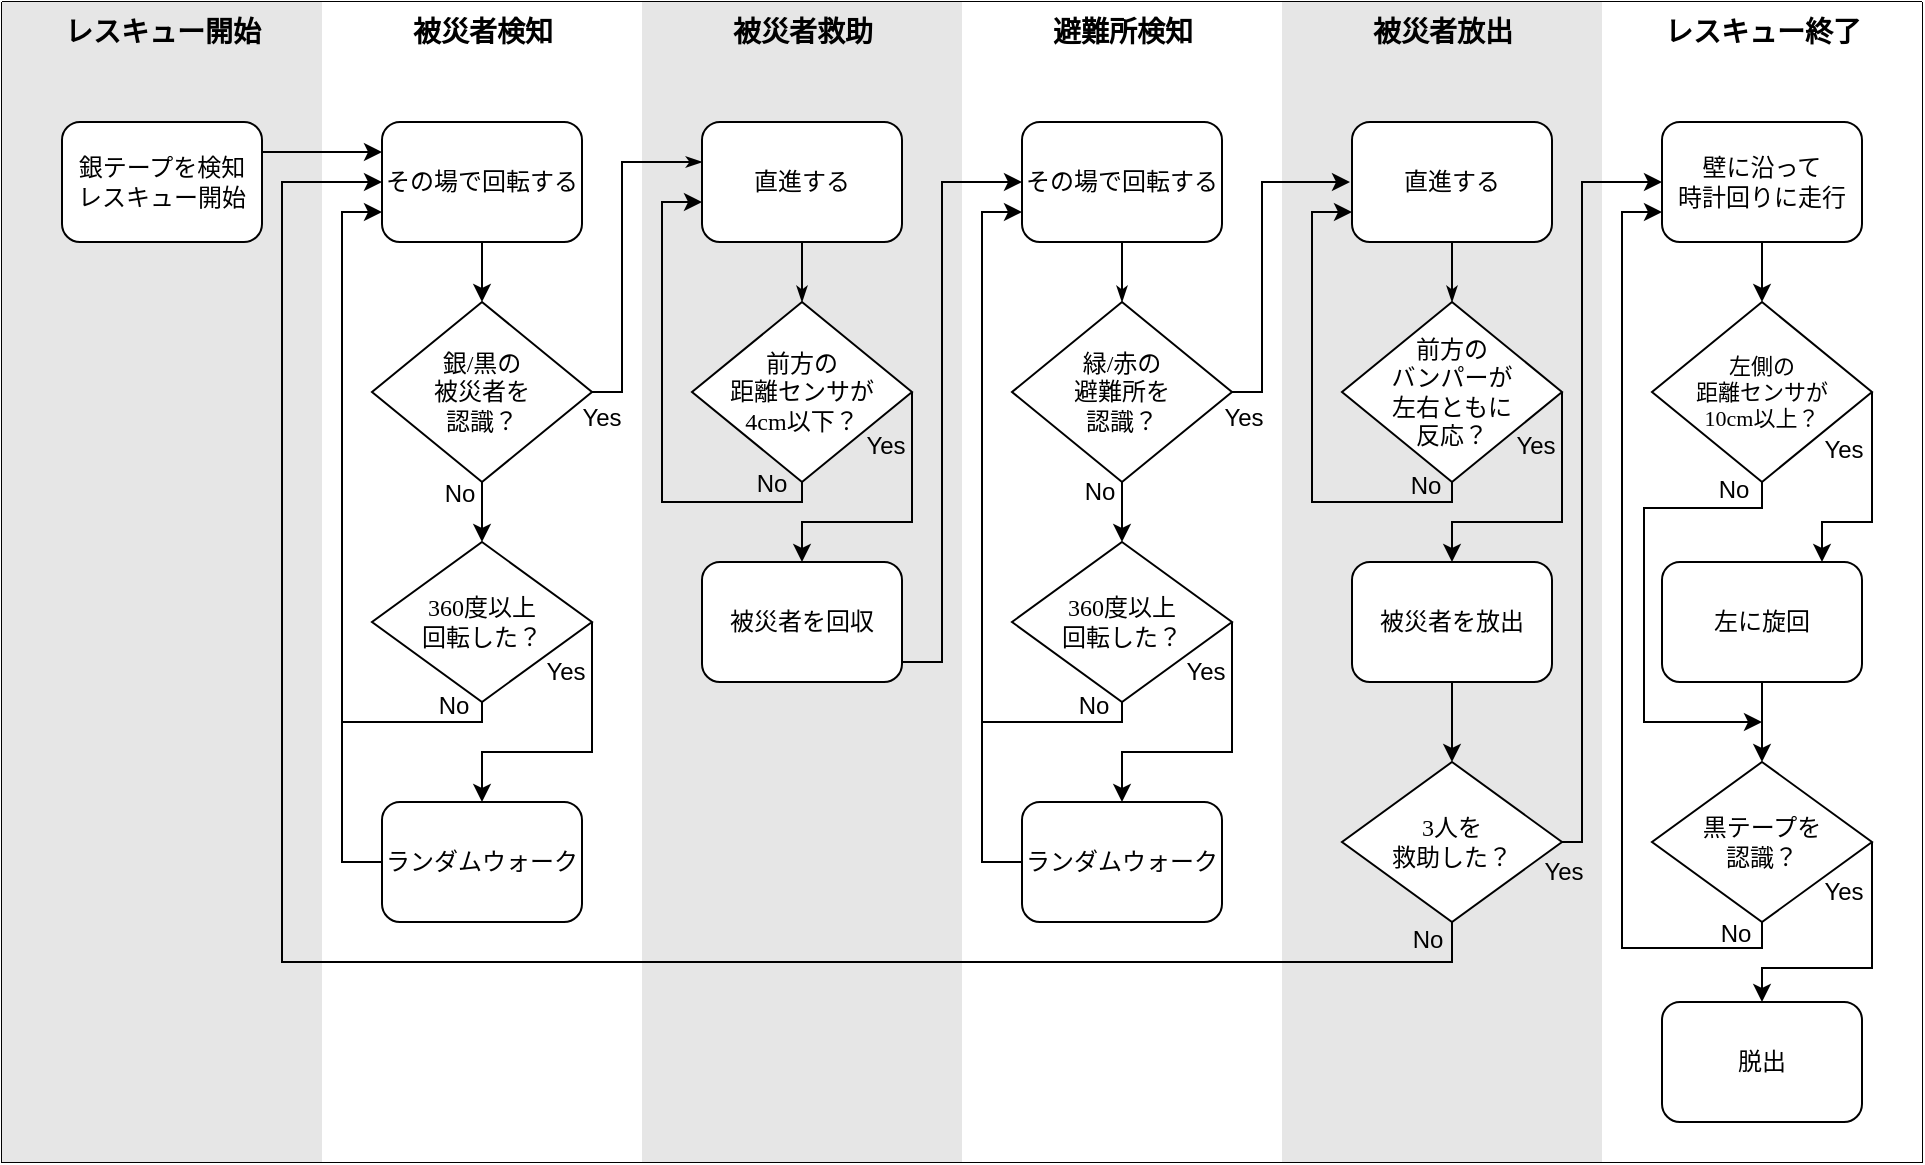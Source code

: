 <mxfile version="26.1.1">
  <diagram name="Page-1" id="74e2e168-ea6b-b213-b513-2b3c1d86103e">
    <mxGraphModel dx="1323" dy="743" grid="1" gridSize="10" guides="1" tooltips="1" connect="1" arrows="1" fold="1" page="1" pageScale="1" pageWidth="1100" pageHeight="850" background="none" math="0" shadow="0">
      <root>
        <mxCell id="0" />
        <mxCell id="1" parent="0" />
        <mxCell id="77e6c97f196da883-1" value="" style="swimlane;html=1;childLayout=stackLayout;startSize=0;rounded=0;shadow=0;labelBackgroundColor=none;strokeWidth=1;fontFamily=Verdana;fontSize=12;align=center;" parent="1" vertex="1">
          <mxGeometry x="80" y="27" width="960" height="580" as="geometry" />
        </mxCell>
        <mxCell id="77e6c97f196da883-2" value="&lt;font&gt;レスキュー開始&lt;/font&gt;" style="swimlane;html=1;startSize=30;fillColor=light-dark(#e6e6e6, #161616);swimlaneFillColor=#E6E6E6;strokeColor=none;fontSize=14;" parent="77e6c97f196da883-1" vertex="1">
          <mxGeometry width="160" height="580" as="geometry" />
        </mxCell>
        <mxCell id="77e6c97f196da883-8" value="銀テープを検知&lt;div&gt;レスキュー開始&lt;/div&gt;" style="rounded=1;whiteSpace=wrap;html=1;shadow=0;labelBackgroundColor=none;strokeWidth=1;fontFamily=Verdana;fontSize=12;align=center;" parent="77e6c97f196da883-2" vertex="1">
          <mxGeometry x="30" y="60" width="100" height="60" as="geometry" />
        </mxCell>
        <mxCell id="77e6c97f196da883-3" value="被災者検知" style="swimlane;html=1;startSize=30;fillColor=light-dark(#ffffff, #ededed);strokeColor=none;swimlaneFillColor=default;fontSize=14;" parent="77e6c97f196da883-1" vertex="1">
          <mxGeometry x="160" width="160" height="580" as="geometry" />
        </mxCell>
        <mxCell id="77e6c97f196da883-11" value="その場で回転する" style="rounded=1;whiteSpace=wrap;html=1;shadow=0;labelBackgroundColor=none;strokeWidth=1;fontFamily=Verdana;fontSize=12;align=center;" parent="77e6c97f196da883-3" vertex="1">
          <mxGeometry x="30" y="60" width="100" height="60" as="geometry" />
        </mxCell>
        <mxCell id="B2lhPkykwKd8bdaqU0oP-4" style="edgeStyle=orthogonalEdgeStyle;rounded=0;orthogonalLoop=1;jettySize=auto;html=1;exitX=0.5;exitY=1;exitDx=0;exitDy=0;entryX=0.5;entryY=0;entryDx=0;entryDy=0;fontSize=12;" parent="77e6c97f196da883-3" source="77e6c97f196da883-13" target="B2lhPkykwKd8bdaqU0oP-3" edge="1">
          <mxGeometry relative="1" as="geometry" />
        </mxCell>
        <mxCell id="77e6c97f196da883-13" value="銀/黒の&lt;div&gt;被災者を&lt;div&gt;認識？&lt;/div&gt;&lt;/div&gt;" style="rhombus;whiteSpace=wrap;html=1;rounded=0;shadow=0;labelBackgroundColor=none;strokeWidth=1;fontFamily=Verdana;fontSize=12;align=center;" parent="77e6c97f196da883-3" vertex="1">
          <mxGeometry x="25" y="150" width="110" height="90" as="geometry" />
        </mxCell>
        <mxCell id="B2lhPkykwKd8bdaqU0oP-5" style="edgeStyle=orthogonalEdgeStyle;rounded=0;orthogonalLoop=1;jettySize=auto;html=1;exitX=0.5;exitY=1;exitDx=0;exitDy=0;entryX=0;entryY=0.75;entryDx=0;entryDy=0;fontSize=12;" parent="77e6c97f196da883-3" source="B2lhPkykwKd8bdaqU0oP-3" target="77e6c97f196da883-11" edge="1">
          <mxGeometry relative="1" as="geometry">
            <Array as="points">
              <mxPoint x="80" y="360" />
              <mxPoint x="10" y="360" />
              <mxPoint x="10" y="105" />
            </Array>
          </mxGeometry>
        </mxCell>
        <mxCell id="B2lhPkykwKd8bdaqU0oP-15" style="edgeStyle=orthogonalEdgeStyle;rounded=0;orthogonalLoop=1;jettySize=auto;html=1;exitX=1;exitY=0.5;exitDx=0;exitDy=0;entryX=0.5;entryY=0;entryDx=0;entryDy=0;fontSize=12;" parent="77e6c97f196da883-3" source="B2lhPkykwKd8bdaqU0oP-3" target="B2lhPkykwKd8bdaqU0oP-14" edge="1">
          <mxGeometry relative="1" as="geometry">
            <Array as="points">
              <mxPoint x="135" y="375" />
              <mxPoint x="80" y="375" />
            </Array>
          </mxGeometry>
        </mxCell>
        <mxCell id="B2lhPkykwKd8bdaqU0oP-3" value="360度以上&lt;div&gt;回転した？&lt;/div&gt;" style="rhombus;whiteSpace=wrap;html=1;rounded=0;shadow=0;labelBackgroundColor=none;strokeWidth=1;fontFamily=Verdana;fontSize=12;align=center;" parent="77e6c97f196da883-3" vertex="1">
          <mxGeometry x="25" y="270" width="110" height="80" as="geometry" />
        </mxCell>
        <mxCell id="B2lhPkykwKd8bdaqU0oP-16" style="edgeStyle=orthogonalEdgeStyle;rounded=0;orthogonalLoop=1;jettySize=auto;html=1;exitX=0;exitY=0.5;exitDx=0;exitDy=0;endArrow=none;startFill=0;fontSize=12;" parent="77e6c97f196da883-3" source="B2lhPkykwKd8bdaqU0oP-14" edge="1">
          <mxGeometry relative="1" as="geometry">
            <mxPoint x="10.0" y="360.0" as="targetPoint" />
          </mxGeometry>
        </mxCell>
        <mxCell id="B2lhPkykwKd8bdaqU0oP-14" value="ランダムウォーク" style="rounded=1;whiteSpace=wrap;html=1;shadow=0;labelBackgroundColor=none;strokeWidth=1;fontFamily=Verdana;fontSize=12;align=center;" parent="77e6c97f196da883-3" vertex="1">
          <mxGeometry x="30" y="400" width="100" height="60" as="geometry" />
        </mxCell>
        <mxCell id="9dK806lt8p8oUHWehfYK-4" value="No" style="text;html=1;align=center;verticalAlign=middle;whiteSpace=wrap;rounded=0;" vertex="1" parent="77e6c97f196da883-3">
          <mxGeometry x="49" y="241" width="40" height="10" as="geometry" />
        </mxCell>
        <mxCell id="9dK806lt8p8oUHWehfYK-7" value="Yes" style="text;html=1;align=center;verticalAlign=middle;whiteSpace=wrap;rounded=0;" vertex="1" parent="77e6c97f196da883-3">
          <mxGeometry x="120" y="203" width="40" height="10" as="geometry" />
        </mxCell>
        <mxCell id="9dK806lt8p8oUHWehfYK-8" value="No" style="text;html=1;align=center;verticalAlign=middle;whiteSpace=wrap;rounded=0;" vertex="1" parent="77e6c97f196da883-3">
          <mxGeometry x="46" y="347" width="40" height="10" as="geometry" />
        </mxCell>
        <mxCell id="9dK806lt8p8oUHWehfYK-9" value="Yes" style="text;html=1;align=center;verticalAlign=middle;whiteSpace=wrap;rounded=0;" vertex="1" parent="77e6c97f196da883-3">
          <mxGeometry x="102" y="330" width="40" height="10" as="geometry" />
        </mxCell>
        <mxCell id="9dK806lt8p8oUHWehfYK-1" value="" style="endArrow=classic;html=1;rounded=0;exitX=0.5;exitY=1;exitDx=0;exitDy=0;" edge="1" parent="77e6c97f196da883-3" source="77e6c97f196da883-11" target="77e6c97f196da883-13">
          <mxGeometry width="50" height="50" relative="1" as="geometry">
            <mxPoint x="80" y="123" as="sourcePoint" />
            <mxPoint x="200" y="163" as="targetPoint" />
          </mxGeometry>
        </mxCell>
        <mxCell id="77e6c97f196da883-4" value="被災者救助" style="swimlane;html=1;startSize=30;fillColor=light-dark(#e6e6e6, #161616);strokeColor=none;swimlaneFillColor=#E6E6E6;fontSize=14;" parent="77e6c97f196da883-1" vertex="1">
          <mxGeometry x="320" width="160" height="580" as="geometry" />
        </mxCell>
        <mxCell id="B2lhPkykwKd8bdaqU0oP-13" style="edgeStyle=orthogonalEdgeStyle;rounded=0;orthogonalLoop=1;jettySize=auto;html=1;exitX=1;exitY=0.5;exitDx=0;exitDy=0;entryX=0.5;entryY=0;entryDx=0;entryDy=0;fontSize=12;" parent="77e6c97f196da883-4" source="B2lhPkykwKd8bdaqU0oP-8" target="B2lhPkykwKd8bdaqU0oP-12" edge="1">
          <mxGeometry relative="1" as="geometry">
            <mxPoint x="130.148" y="300" as="targetPoint" />
            <Array as="points">
              <mxPoint x="135" y="260" />
              <mxPoint x="80" y="260" />
            </Array>
          </mxGeometry>
        </mxCell>
        <mxCell id="77e6c97f196da883-15" value="直進する" style="rounded=1;whiteSpace=wrap;html=1;shadow=0;labelBackgroundColor=none;strokeWidth=1;fontFamily=Verdana;fontSize=12;align=center;" parent="77e6c97f196da883-4" vertex="1">
          <mxGeometry x="30" y="60" width="100" height="60" as="geometry" />
        </mxCell>
        <mxCell id="B2lhPkykwKd8bdaqU0oP-7" style="edgeStyle=orthogonalEdgeStyle;rounded=1;html=1;labelBackgroundColor=none;startArrow=none;startFill=0;startSize=5;endArrow=classicThin;endFill=1;endSize=5;jettySize=auto;orthogonalLoop=1;strokeWidth=1;fontFamily=Verdana;fontSize=12;exitX=0.5;exitY=1;exitDx=0;exitDy=0;entryX=0.5;entryY=0;entryDx=0;entryDy=0;" parent="77e6c97f196da883-4" target="B2lhPkykwKd8bdaqU0oP-8" edge="1">
          <mxGeometry relative="1" as="geometry">
            <mxPoint x="80" y="120" as="sourcePoint" />
            <mxPoint x="80" y="210" as="targetPoint" />
          </mxGeometry>
        </mxCell>
        <mxCell id="B2lhPkykwKd8bdaqU0oP-11" style="edgeStyle=orthogonalEdgeStyle;rounded=0;orthogonalLoop=1;jettySize=auto;html=1;exitX=0.5;exitY=1;exitDx=0;exitDy=0;entryX=0;entryY=0.75;entryDx=0;entryDy=0;fontSize=12;" parent="77e6c97f196da883-4" edge="1">
          <mxGeometry relative="1" as="geometry">
            <mxPoint x="80" y="235" as="sourcePoint" />
            <mxPoint x="30" y="100" as="targetPoint" />
            <Array as="points">
              <mxPoint x="80" y="250" />
              <mxPoint x="10" y="250" />
              <mxPoint x="10" y="100" />
            </Array>
          </mxGeometry>
        </mxCell>
        <mxCell id="B2lhPkykwKd8bdaqU0oP-8" value="前方の&lt;div&gt;距離センサが&lt;div&gt;4cm以下？&lt;/div&gt;&lt;/div&gt;" style="rhombus;whiteSpace=wrap;html=1;rounded=0;shadow=0;labelBackgroundColor=none;strokeWidth=1;fontFamily=Verdana;fontSize=12;align=center;" parent="77e6c97f196da883-4" vertex="1">
          <mxGeometry x="25" y="150" width="110" height="90" as="geometry" />
        </mxCell>
        <mxCell id="77e6c97f196da883-33" style="edgeStyle=orthogonalEdgeStyle;rounded=0;html=1;labelBackgroundColor=none;startArrow=none;startFill=0;startSize=5;endArrow=classicThin;endFill=1;endSize=5;jettySize=auto;orthogonalLoop=1;strokeWidth=1;fontFamily=Verdana;fontSize=12;entryX=0;entryY=0.5;entryDx=0;entryDy=0;exitX=1;exitY=0.5;exitDx=0;exitDy=0;curved=0;" parent="77e6c97f196da883-4" source="77e6c97f196da883-13" edge="1">
          <mxGeometry relative="1" as="geometry">
            <mxPoint x="-25" y="190" as="sourcePoint" />
            <mxPoint x="30" y="80" as="targetPoint" />
            <Array as="points">
              <mxPoint x="-10" y="195" />
              <mxPoint x="-10" y="80" />
            </Array>
          </mxGeometry>
        </mxCell>
        <mxCell id="B2lhPkykwKd8bdaqU0oP-12" value="被災者を回収" style="rounded=1;whiteSpace=wrap;html=1;shadow=0;labelBackgroundColor=none;strokeWidth=1;fontFamily=Verdana;fontSize=12;align=center;" parent="77e6c97f196da883-4" vertex="1">
          <mxGeometry x="30" y="280" width="100" height="60" as="geometry" />
        </mxCell>
        <mxCell id="9dK806lt8p8oUHWehfYK-10" value="No" style="text;html=1;align=center;verticalAlign=middle;whiteSpace=wrap;rounded=0;" vertex="1" parent="77e6c97f196da883-4">
          <mxGeometry x="45" y="236" width="40" height="10" as="geometry" />
        </mxCell>
        <mxCell id="9dK806lt8p8oUHWehfYK-11" value="Yes" style="text;html=1;align=center;verticalAlign=middle;whiteSpace=wrap;rounded=0;" vertex="1" parent="77e6c97f196da883-4">
          <mxGeometry x="102" y="217" width="40" height="10" as="geometry" />
        </mxCell>
        <mxCell id="77e6c97f196da883-5" value="避難所検知" style="swimlane;html=1;startSize=30;fillColor=light-dark(#ffffff, #ededed);strokeColor=none;swimlaneFillColor=default;fontSize=14;" parent="77e6c97f196da883-1" vertex="1">
          <mxGeometry x="480" width="160" height="580" as="geometry" />
        </mxCell>
        <mxCell id="77e6c97f196da883-35" style="edgeStyle=orthogonalEdgeStyle;rounded=1;html=1;labelBackgroundColor=none;startArrow=none;startFill=0;startSize=5;endArrow=classicThin;endFill=1;endSize=5;jettySize=auto;orthogonalLoop=1;strokeWidth=1;fontFamily=Verdana;fontSize=8" parent="77e6c97f196da883-5" edge="1">
          <mxGeometry relative="1" as="geometry">
            <mxPoint x="80" y="380.0" as="sourcePoint" />
          </mxGeometry>
        </mxCell>
        <mxCell id="B2lhPkykwKd8bdaqU0oP-17" value="その場で回転する" style="rounded=1;whiteSpace=wrap;html=1;shadow=0;labelBackgroundColor=none;strokeWidth=1;fontFamily=Verdana;fontSize=12;align=center;" parent="77e6c97f196da883-5" vertex="1">
          <mxGeometry x="30" y="60" width="100" height="60" as="geometry" />
        </mxCell>
        <mxCell id="B2lhPkykwKd8bdaqU0oP-18" style="edgeStyle=orthogonalEdgeStyle;rounded=1;html=1;labelBackgroundColor=none;startArrow=none;startFill=0;startSize=5;endArrow=classicThin;endFill=1;endSize=5;jettySize=auto;orthogonalLoop=1;strokeWidth=1;fontFamily=Verdana;fontSize=12;exitX=0.5;exitY=1;exitDx=0;exitDy=0;entryX=0.5;entryY=0;entryDx=0;entryDy=0;" parent="77e6c97f196da883-5" source="B2lhPkykwKd8bdaqU0oP-17" target="B2lhPkykwKd8bdaqU0oP-20" edge="1">
          <mxGeometry relative="1" as="geometry">
            <mxPoint x="-40" y="185" as="sourcePoint" />
            <mxPoint x="80" y="210" as="targetPoint" />
          </mxGeometry>
        </mxCell>
        <mxCell id="B2lhPkykwKd8bdaqU0oP-19" style="edgeStyle=orthogonalEdgeStyle;rounded=0;orthogonalLoop=1;jettySize=auto;html=1;exitX=0.5;exitY=1;exitDx=0;exitDy=0;entryX=0.5;entryY=0;entryDx=0;entryDy=0;fontSize=12;" parent="77e6c97f196da883-5" source="B2lhPkykwKd8bdaqU0oP-20" target="B2lhPkykwKd8bdaqU0oP-23" edge="1">
          <mxGeometry relative="1" as="geometry" />
        </mxCell>
        <mxCell id="B2lhPkykwKd8bdaqU0oP-20" value="緑/赤の&lt;div&gt;避難所を&lt;/div&gt;&lt;div&gt;認識？&lt;/div&gt;" style="rhombus;whiteSpace=wrap;html=1;rounded=0;shadow=0;labelBackgroundColor=none;strokeWidth=1;fontFamily=Verdana;fontSize=12;align=center;" parent="77e6c97f196da883-5" vertex="1">
          <mxGeometry x="25" y="150" width="110" height="90" as="geometry" />
        </mxCell>
        <mxCell id="B2lhPkykwKd8bdaqU0oP-21" style="edgeStyle=orthogonalEdgeStyle;rounded=0;orthogonalLoop=1;jettySize=auto;html=1;exitX=0.5;exitY=1;exitDx=0;exitDy=0;entryX=0;entryY=0.75;entryDx=0;entryDy=0;fontSize=12;" parent="77e6c97f196da883-5" source="B2lhPkykwKd8bdaqU0oP-23" target="B2lhPkykwKd8bdaqU0oP-17" edge="1">
          <mxGeometry relative="1" as="geometry">
            <Array as="points">
              <mxPoint x="80" y="360" />
              <mxPoint x="10" y="360" />
              <mxPoint x="10" y="105" />
            </Array>
          </mxGeometry>
        </mxCell>
        <mxCell id="B2lhPkykwKd8bdaqU0oP-22" style="edgeStyle=orthogonalEdgeStyle;rounded=0;orthogonalLoop=1;jettySize=auto;html=1;exitX=1;exitY=0.5;exitDx=0;exitDy=0;entryX=0.5;entryY=0;entryDx=0;entryDy=0;fontSize=12;" parent="77e6c97f196da883-5" source="B2lhPkykwKd8bdaqU0oP-23" target="B2lhPkykwKd8bdaqU0oP-25" edge="1">
          <mxGeometry relative="1" as="geometry">
            <Array as="points">
              <mxPoint x="135" y="375" />
              <mxPoint x="80" y="375" />
            </Array>
          </mxGeometry>
        </mxCell>
        <mxCell id="B2lhPkykwKd8bdaqU0oP-23" value="360度以上&lt;div&gt;回転した？&lt;/div&gt;" style="rhombus;whiteSpace=wrap;html=1;rounded=0;shadow=0;labelBackgroundColor=none;strokeWidth=1;fontFamily=Verdana;fontSize=12;align=center;" parent="77e6c97f196da883-5" vertex="1">
          <mxGeometry x="25" y="270" width="110" height="80" as="geometry" />
        </mxCell>
        <mxCell id="B2lhPkykwKd8bdaqU0oP-24" style="edgeStyle=orthogonalEdgeStyle;rounded=0;orthogonalLoop=1;jettySize=auto;html=1;exitX=0;exitY=0.5;exitDx=0;exitDy=0;endArrow=none;startFill=0;fontSize=12;" parent="77e6c97f196da883-5" source="B2lhPkykwKd8bdaqU0oP-25" edge="1">
          <mxGeometry relative="1" as="geometry">
            <mxPoint x="10.0" y="360.0" as="targetPoint" />
          </mxGeometry>
        </mxCell>
        <mxCell id="B2lhPkykwKd8bdaqU0oP-25" value="ランダムウォーク" style="rounded=1;whiteSpace=wrap;html=1;shadow=0;labelBackgroundColor=none;strokeWidth=1;fontFamily=Verdana;fontSize=12;align=center;" parent="77e6c97f196da883-5" vertex="1">
          <mxGeometry x="30" y="400" width="100" height="60" as="geometry" />
        </mxCell>
        <mxCell id="9dK806lt8p8oUHWehfYK-12" value="No" style="text;html=1;align=center;verticalAlign=middle;whiteSpace=wrap;rounded=0;" vertex="1" parent="77e6c97f196da883-5">
          <mxGeometry x="46" y="347" width="40" height="10" as="geometry" />
        </mxCell>
        <mxCell id="9dK806lt8p8oUHWehfYK-13" value="Yes" style="text;html=1;align=center;verticalAlign=middle;whiteSpace=wrap;rounded=0;" vertex="1" parent="77e6c97f196da883-5">
          <mxGeometry x="102" y="330" width="40" height="10" as="geometry" />
        </mxCell>
        <mxCell id="9dK806lt8p8oUHWehfYK-14" value="No" style="text;html=1;align=center;verticalAlign=middle;whiteSpace=wrap;rounded=0;" vertex="1" parent="77e6c97f196da883-5">
          <mxGeometry x="49" y="240" width="40" height="10" as="geometry" />
        </mxCell>
        <mxCell id="9dK806lt8p8oUHWehfYK-15" value="Yes" style="text;html=1;align=center;verticalAlign=middle;whiteSpace=wrap;rounded=0;" vertex="1" parent="77e6c97f196da883-5">
          <mxGeometry x="121" y="203" width="40" height="10" as="geometry" />
        </mxCell>
        <mxCell id="77e6c97f196da883-6" value="被災者放出" style="swimlane;html=1;startSize=30;fillColor=light-dark(#e6e6e6, #161616);strokeColor=none;swimlaneFillColor=#E6E6E6;fontSize=14;" parent="77e6c97f196da883-1" vertex="1">
          <mxGeometry x="640" width="160" height="580" as="geometry" />
        </mxCell>
        <mxCell id="B2lhPkykwKd8bdaqU0oP-28" style="edgeStyle=orthogonalEdgeStyle;rounded=0;orthogonalLoop=1;jettySize=auto;html=1;exitX=1;exitY=0.5;exitDx=0;exitDy=0;entryX=0.5;entryY=0;entryDx=0;entryDy=0;fontSize=12;" parent="77e6c97f196da883-6" source="B2lhPkykwKd8bdaqU0oP-31" target="B2lhPkykwKd8bdaqU0oP-32" edge="1">
          <mxGeometry relative="1" as="geometry">
            <mxPoint x="135.148" y="300" as="targetPoint" />
            <Array as="points">
              <mxPoint x="140" y="260" />
              <mxPoint x="85" y="260" />
            </Array>
          </mxGeometry>
        </mxCell>
        <mxCell id="B2lhPkykwKd8bdaqU0oP-29" value="直進する" style="rounded=1;whiteSpace=wrap;html=1;shadow=0;labelBackgroundColor=none;strokeWidth=1;fontFamily=Verdana;fontSize=12;align=center;" parent="77e6c97f196da883-6" vertex="1">
          <mxGeometry x="35" y="60" width="100" height="60" as="geometry" />
        </mxCell>
        <mxCell id="B2lhPkykwKd8bdaqU0oP-30" style="edgeStyle=orthogonalEdgeStyle;rounded=1;html=1;labelBackgroundColor=none;startArrow=none;startFill=0;startSize=5;endArrow=classicThin;endFill=1;endSize=5;jettySize=auto;orthogonalLoop=1;strokeWidth=1;fontFamily=Verdana;fontSize=12;exitX=0.5;exitY=1;exitDx=0;exitDy=0;entryX=0.5;entryY=0;entryDx=0;entryDy=0;" parent="77e6c97f196da883-6" target="B2lhPkykwKd8bdaqU0oP-31" edge="1">
          <mxGeometry relative="1" as="geometry">
            <mxPoint x="85" y="120" as="sourcePoint" />
            <mxPoint x="85" y="210" as="targetPoint" />
          </mxGeometry>
        </mxCell>
        <mxCell id="B2lhPkykwKd8bdaqU0oP-31" value="前方の&lt;div&gt;バンパーが&lt;div&gt;左右ともに&lt;/div&gt;&lt;div&gt;反応？&lt;/div&gt;&lt;/div&gt;" style="rhombus;whiteSpace=wrap;html=1;rounded=0;shadow=0;labelBackgroundColor=none;strokeWidth=1;fontFamily=Verdana;fontSize=12;align=center;" parent="77e6c97f196da883-6" vertex="1">
          <mxGeometry x="30" y="150" width="110" height="90" as="geometry" />
        </mxCell>
        <mxCell id="B2lhPkykwKd8bdaqU0oP-36" style="edgeStyle=orthogonalEdgeStyle;rounded=0;orthogonalLoop=1;jettySize=auto;html=1;exitX=0.5;exitY=1;exitDx=0;exitDy=0;entryX=0.5;entryY=0;entryDx=0;entryDy=0;fontSize=12;" parent="77e6c97f196da883-6" source="B2lhPkykwKd8bdaqU0oP-32" target="B2lhPkykwKd8bdaqU0oP-35" edge="1">
          <mxGeometry relative="1" as="geometry" />
        </mxCell>
        <mxCell id="B2lhPkykwKd8bdaqU0oP-32" value="被災者を放出" style="rounded=1;whiteSpace=wrap;html=1;shadow=0;labelBackgroundColor=none;strokeWidth=1;fontFamily=Verdana;fontSize=12;align=center;" parent="77e6c97f196da883-6" vertex="1">
          <mxGeometry x="35" y="280" width="100" height="60" as="geometry" />
        </mxCell>
        <mxCell id="B2lhPkykwKd8bdaqU0oP-33" style="edgeStyle=orthogonalEdgeStyle;rounded=0;orthogonalLoop=1;jettySize=auto;html=1;exitX=0.5;exitY=1;exitDx=0;exitDy=0;fontSize=12;entryX=0;entryY=0.75;entryDx=0;entryDy=0;" parent="77e6c97f196da883-6" source="B2lhPkykwKd8bdaqU0oP-31" target="B2lhPkykwKd8bdaqU0oP-29" edge="1">
          <mxGeometry relative="1" as="geometry">
            <Array as="points">
              <mxPoint x="85" y="250" />
              <mxPoint x="15" y="250" />
              <mxPoint x="15" y="105" />
            </Array>
            <mxPoint x="30" y="110" as="targetPoint" />
          </mxGeometry>
        </mxCell>
        <mxCell id="B2lhPkykwKd8bdaqU0oP-37" style="edgeStyle=orthogonalEdgeStyle;rounded=0;orthogonalLoop=1;jettySize=auto;html=1;exitX=0.5;exitY=1;exitDx=0;exitDy=0;fontSize=12;" parent="77e6c97f196da883-6" source="B2lhPkykwKd8bdaqU0oP-35" edge="1">
          <mxGeometry relative="1" as="geometry">
            <mxPoint x="-450" y="90.0" as="targetPoint" />
            <Array as="points">
              <mxPoint x="85" y="480" />
              <mxPoint x="-500" y="480" />
              <mxPoint x="-500" y="90" />
            </Array>
          </mxGeometry>
        </mxCell>
        <mxCell id="B2lhPkykwKd8bdaqU0oP-35" value="3人を&lt;div&gt;救助した？&lt;/div&gt;" style="rhombus;whiteSpace=wrap;html=1;rounded=0;shadow=0;labelBackgroundColor=none;strokeWidth=1;fontFamily=Verdana;fontSize=12;align=center;" parent="77e6c97f196da883-6" vertex="1">
          <mxGeometry x="30" y="380" width="110" height="80" as="geometry" />
        </mxCell>
        <mxCell id="9dK806lt8p8oUHWehfYK-16" value="No" style="text;html=1;align=center;verticalAlign=middle;whiteSpace=wrap;rounded=0;" vertex="1" parent="77e6c97f196da883-6">
          <mxGeometry x="52" y="237" width="40" height="10" as="geometry" />
        </mxCell>
        <mxCell id="9dK806lt8p8oUHWehfYK-17" value="Yes" style="text;html=1;align=center;verticalAlign=middle;whiteSpace=wrap;rounded=0;" vertex="1" parent="77e6c97f196da883-6">
          <mxGeometry x="107" y="217" width="40" height="10" as="geometry" />
        </mxCell>
        <mxCell id="9dK806lt8p8oUHWehfYK-22" value="No" style="text;html=1;align=center;verticalAlign=middle;whiteSpace=wrap;rounded=0;" vertex="1" parent="77e6c97f196da883-6">
          <mxGeometry x="53" y="464.41" width="40" height="10" as="geometry" />
        </mxCell>
        <mxCell id="9dK806lt8p8oUHWehfYK-23" value="Yes" style="text;html=1;align=center;verticalAlign=middle;whiteSpace=wrap;rounded=0;" vertex="1" parent="77e6c97f196da883-6">
          <mxGeometry x="121" y="430" width="40" height="10" as="geometry" />
        </mxCell>
        <mxCell id="77e6c97f196da883-7" value="レスキュー終了" style="swimlane;html=1;startSize=30;fillColor=light-dark(#ffffff, #ededed);strokeColor=none;swimlaneFillColor=default;fontSize=14;" parent="77e6c97f196da883-1" vertex="1">
          <mxGeometry x="800" width="160" height="580" as="geometry" />
        </mxCell>
        <mxCell id="B2lhPkykwKd8bdaqU0oP-41" style="edgeStyle=orthogonalEdgeStyle;rounded=0;orthogonalLoop=1;jettySize=auto;html=1;exitX=0.5;exitY=1;exitDx=0;exitDy=0;entryX=0.5;entryY=0;entryDx=0;entryDy=0;fontSize=12;" parent="77e6c97f196da883-7" source="B2lhPkykwKd8bdaqU0oP-38" target="B2lhPkykwKd8bdaqU0oP-40" edge="1">
          <mxGeometry relative="1" as="geometry" />
        </mxCell>
        <mxCell id="B2lhPkykwKd8bdaqU0oP-38" value="壁に沿って&lt;div&gt;時計回りに走行&lt;/div&gt;" style="rounded=1;whiteSpace=wrap;html=1;shadow=0;labelBackgroundColor=none;strokeWidth=1;fontFamily=Verdana;fontSize=12;align=center;" parent="77e6c97f196da883-7" vertex="1">
          <mxGeometry x="30" y="60" width="100" height="60" as="geometry" />
        </mxCell>
        <mxCell id="B2lhPkykwKd8bdaqU0oP-44" style="edgeStyle=orthogonalEdgeStyle;rounded=0;orthogonalLoop=1;jettySize=auto;html=1;exitX=1;exitY=0.5;exitDx=0;exitDy=0;fontSize=12;" parent="77e6c97f196da883-7" source="B2lhPkykwKd8bdaqU0oP-40" edge="1">
          <mxGeometry relative="1" as="geometry">
            <Array as="points">
              <mxPoint x="135" y="260" />
              <mxPoint x="110" y="260" />
            </Array>
            <mxPoint x="110" y="280" as="targetPoint" />
          </mxGeometry>
        </mxCell>
        <mxCell id="B2lhPkykwKd8bdaqU0oP-46" style="edgeStyle=orthogonalEdgeStyle;rounded=0;orthogonalLoop=1;jettySize=auto;html=1;exitX=0.5;exitY=1;exitDx=0;exitDy=0;fontSize=12;" parent="77e6c97f196da883-7" source="B2lhPkykwKd8bdaqU0oP-40" edge="1">
          <mxGeometry relative="1" as="geometry">
            <mxPoint x="80" y="360" as="targetPoint" />
            <mxPoint x="80" y="244.99" as="sourcePoint" />
            <Array as="points">
              <mxPoint x="80" y="253" />
              <mxPoint x="21" y="253" />
              <mxPoint x="21" y="360" />
            </Array>
          </mxGeometry>
        </mxCell>
        <mxCell id="B2lhPkykwKd8bdaqU0oP-40" value="左側の&lt;div&gt;距離センサ&lt;span style=&quot;background-color: transparent; color: light-dark(rgb(0, 0, 0), rgb(255, 255, 255));&quot;&gt;が&lt;/span&gt;&lt;div&gt;&lt;span style=&quot;background-color: transparent; color: light-dark(rgb(0, 0, 0), rgb(255, 255, 255));&quot;&gt;10cm以上？&lt;/span&gt;&lt;/div&gt;&lt;/div&gt;" style="rhombus;whiteSpace=wrap;html=1;rounded=0;shadow=0;labelBackgroundColor=none;strokeWidth=1;fontFamily=Verdana;fontSize=11;align=center;" parent="77e6c97f196da883-7" vertex="1">
          <mxGeometry x="25" y="150" width="110" height="90" as="geometry" />
        </mxCell>
        <mxCell id="B2lhPkykwKd8bdaqU0oP-42" value="黒テープを&lt;div&gt;認識？&lt;/div&gt;" style="rhombus;whiteSpace=wrap;html=1;rounded=0;shadow=0;labelBackgroundColor=none;strokeWidth=1;fontFamily=Verdana;fontSize=12;align=center;" parent="77e6c97f196da883-7" vertex="1">
          <mxGeometry x="25" y="380" width="110" height="80" as="geometry" />
        </mxCell>
        <mxCell id="B2lhPkykwKd8bdaqU0oP-45" style="edgeStyle=orthogonalEdgeStyle;rounded=0;orthogonalLoop=1;jettySize=auto;html=1;exitX=0.5;exitY=1;exitDx=0;exitDy=0;entryX=0.5;entryY=0;entryDx=0;entryDy=0;fontSize=12;" parent="77e6c97f196da883-7" source="B2lhPkykwKd8bdaqU0oP-43" target="B2lhPkykwKd8bdaqU0oP-42" edge="1">
          <mxGeometry relative="1" as="geometry" />
        </mxCell>
        <mxCell id="B2lhPkykwKd8bdaqU0oP-43" value="左に旋回" style="rounded=1;whiteSpace=wrap;html=1;shadow=0;labelBackgroundColor=none;strokeWidth=1;fontFamily=Verdana;fontSize=12;align=center;" parent="77e6c97f196da883-7" vertex="1">
          <mxGeometry x="30" y="280" width="100" height="60" as="geometry" />
        </mxCell>
        <mxCell id="B2lhPkykwKd8bdaqU0oP-48" value="脱出" style="rounded=1;whiteSpace=wrap;html=1;shadow=0;labelBackgroundColor=none;strokeWidth=1;fontFamily=Verdana;fontSize=12;align=center;" parent="77e6c97f196da883-7" vertex="1">
          <mxGeometry x="30" y="500" width="100" height="60" as="geometry" />
        </mxCell>
        <mxCell id="9dK806lt8p8oUHWehfYK-3" value="" style="endArrow=classic;html=1;rounded=0;entryX=0.5;entryY=0;entryDx=0;entryDy=0;exitX=1;exitY=0.5;exitDx=0;exitDy=0;" edge="1" parent="77e6c97f196da883-7" source="B2lhPkykwKd8bdaqU0oP-42" target="B2lhPkykwKd8bdaqU0oP-48">
          <mxGeometry width="50" height="50" relative="1" as="geometry">
            <mxPoint x="70" y="470" as="sourcePoint" />
            <mxPoint x="-180" y="300" as="targetPoint" />
            <Array as="points">
              <mxPoint x="135" y="483" />
              <mxPoint x="80" y="483" />
            </Array>
          </mxGeometry>
        </mxCell>
        <mxCell id="9dK806lt8p8oUHWehfYK-18" value="No" style="text;html=1;align=center;verticalAlign=middle;whiteSpace=wrap;rounded=0;" vertex="1" parent="77e6c97f196da883-7">
          <mxGeometry x="46" y="239" width="40" height="10" as="geometry" />
        </mxCell>
        <mxCell id="9dK806lt8p8oUHWehfYK-19" value="Yes" style="text;html=1;align=center;verticalAlign=middle;whiteSpace=wrap;rounded=0;" vertex="1" parent="77e6c97f196da883-7">
          <mxGeometry x="101" y="219" width="40" height="10" as="geometry" />
        </mxCell>
        <mxCell id="9dK806lt8p8oUHWehfYK-24" value="" style="endArrow=classic;html=1;rounded=0;exitX=0.5;exitY=1;exitDx=0;exitDy=0;entryX=0;entryY=0.75;entryDx=0;entryDy=0;" edge="1" parent="77e6c97f196da883-7" source="B2lhPkykwKd8bdaqU0oP-42" target="B2lhPkykwKd8bdaqU0oP-38">
          <mxGeometry width="50" height="50" relative="1" as="geometry">
            <mxPoint x="-50" y="373" as="sourcePoint" />
            <mxPoint x="10" y="93" as="targetPoint" />
            <Array as="points">
              <mxPoint x="80" y="473" />
              <mxPoint x="10" y="473" />
              <mxPoint x="10" y="105" />
            </Array>
          </mxGeometry>
        </mxCell>
        <mxCell id="9dK806lt8p8oUHWehfYK-25" value="No" style="text;html=1;align=center;verticalAlign=middle;whiteSpace=wrap;rounded=0;" vertex="1" parent="77e6c97f196da883-7">
          <mxGeometry x="47" y="461" width="40" height="10" as="geometry" />
        </mxCell>
        <mxCell id="9dK806lt8p8oUHWehfYK-26" value="Yes" style="text;html=1;align=center;verticalAlign=middle;whiteSpace=wrap;rounded=0;" vertex="1" parent="77e6c97f196da883-7">
          <mxGeometry x="101" y="440" width="40" height="10" as="geometry" />
        </mxCell>
        <mxCell id="B2lhPkykwKd8bdaqU0oP-6" style="edgeStyle=orthogonalEdgeStyle;rounded=0;orthogonalLoop=1;jettySize=auto;html=1;exitX=1;exitY=0.25;exitDx=0;exitDy=0;entryX=0;entryY=0.25;entryDx=0;entryDy=0;fontSize=12;" parent="77e6c97f196da883-1" source="77e6c97f196da883-8" target="77e6c97f196da883-11" edge="1">
          <mxGeometry relative="1" as="geometry" />
        </mxCell>
        <mxCell id="B2lhPkykwKd8bdaqU0oP-27" style="edgeStyle=orthogonalEdgeStyle;rounded=0;orthogonalLoop=1;jettySize=auto;html=1;exitX=1;exitY=0.5;exitDx=0;exitDy=0;entryX=0;entryY=0.5;entryDx=0;entryDy=0;fontSize=12;" parent="77e6c97f196da883-1" source="B2lhPkykwKd8bdaqU0oP-12" target="B2lhPkykwKd8bdaqU0oP-17" edge="1">
          <mxGeometry relative="1" as="geometry">
            <Array as="points">
              <mxPoint x="450" y="330" />
              <mxPoint x="470" y="330" />
              <mxPoint x="470" y="90" />
            </Array>
          </mxGeometry>
        </mxCell>
        <mxCell id="B2lhPkykwKd8bdaqU0oP-51" style="edgeStyle=orthogonalEdgeStyle;rounded=0;orthogonalLoop=1;jettySize=auto;html=1;exitX=1;exitY=0.5;exitDx=0;exitDy=0;fontSize=12;" parent="77e6c97f196da883-1" source="B2lhPkykwKd8bdaqU0oP-20" edge="1">
          <mxGeometry relative="1" as="geometry">
            <Array as="points">
              <mxPoint x="630" y="195" />
              <mxPoint x="630" y="90" />
            </Array>
            <mxPoint x="674" y="90" as="targetPoint" />
          </mxGeometry>
        </mxCell>
        <mxCell id="B2lhPkykwKd8bdaqU0oP-52" style="edgeStyle=orthogonalEdgeStyle;rounded=0;orthogonalLoop=1;jettySize=auto;html=1;exitX=1;exitY=0.5;exitDx=0;exitDy=0;entryX=0;entryY=0.5;entryDx=0;entryDy=0;fontSize=12;" parent="77e6c97f196da883-1" source="B2lhPkykwKd8bdaqU0oP-35" target="B2lhPkykwKd8bdaqU0oP-38" edge="1">
          <mxGeometry relative="1" as="geometry">
            <Array as="points">
              <mxPoint x="790" y="420" />
              <mxPoint x="790" y="90" />
            </Array>
          </mxGeometry>
        </mxCell>
      </root>
    </mxGraphModel>
  </diagram>
</mxfile>
